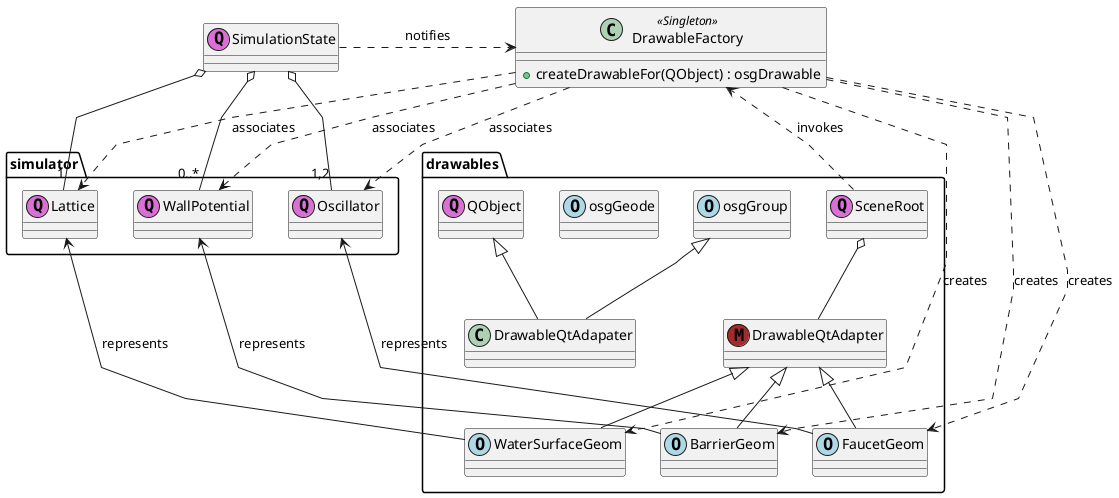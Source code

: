 {
  "sha1": "7yf0194jz4kot6yy6xgl65qua4k60vv",
  "insertion": {
    "when": "2024-05-30T20:48:21.306Z",
    "user": "plantuml@gmail.com"
  }
}
@startuml

skinparam linetype polyline

!define QO (Q,orchid)
!define QW (W,orange)
!define OSG (O,lightblue) 
!define Mixin (M, brown)


!pragma defaultLabeldistance 2.1
!pragma defaultLabelangle 30

class DrawableFactory << Singleton >>
DrawableFactory : +createDrawableFor(QObject) : osgDrawable

package drawables {



class osgGroup << OSG >>
class SceneRoot << QO >>

'-------------------------------------------------------------
class osgGeode << OSG >>
class QObject << QO >>

class DrawableQtAdapter << Mixin >>
osgGroup <|-- DrawableQtAdapater
QObject <|-- DrawableQtAdapater


class WaterSurfaceGeom << OSG >>
DrawableQtAdapter <|-- WaterSurfaceGeom

class BarrierGeom << OSG >>
DrawableQtAdapter <|-- BarrierGeom

class FaucetGeom << OSG >>
DrawableQtAdapter <|-- FaucetGeom

}

class SimulationState << QO >>

package simulator {

class Oscillator << QO >>
class WallPotential << QO >>
class Lattice << QO >>

SimulationState o-- "0..*" WallPotential
SimulationState o-- "1" Lattice
SimulationState o-- "1,2" Oscillator

}

SceneRoot ..> DrawableFactory : invokes
SceneRoot o-- DrawableQtAdapter 

 
Lattice <--- WaterSurfaceGeom : represents
WallPotential <--- BarrierGeom : represents
Oscillator <--- FaucetGeom : represents

DrawableFactory ..> FaucetGeom : creates
DrawableFactory ..> BarrierGeom : creates
DrawableFactory ..> WaterSurfaceGeom : creates

DrawableFactory ..> WallPotential : associates
DrawableFactory ..> Lattice : associates
DrawableFactory ..> Oscillator : associates


SimulationState .> DrawableFactory : notifies

@enduml
